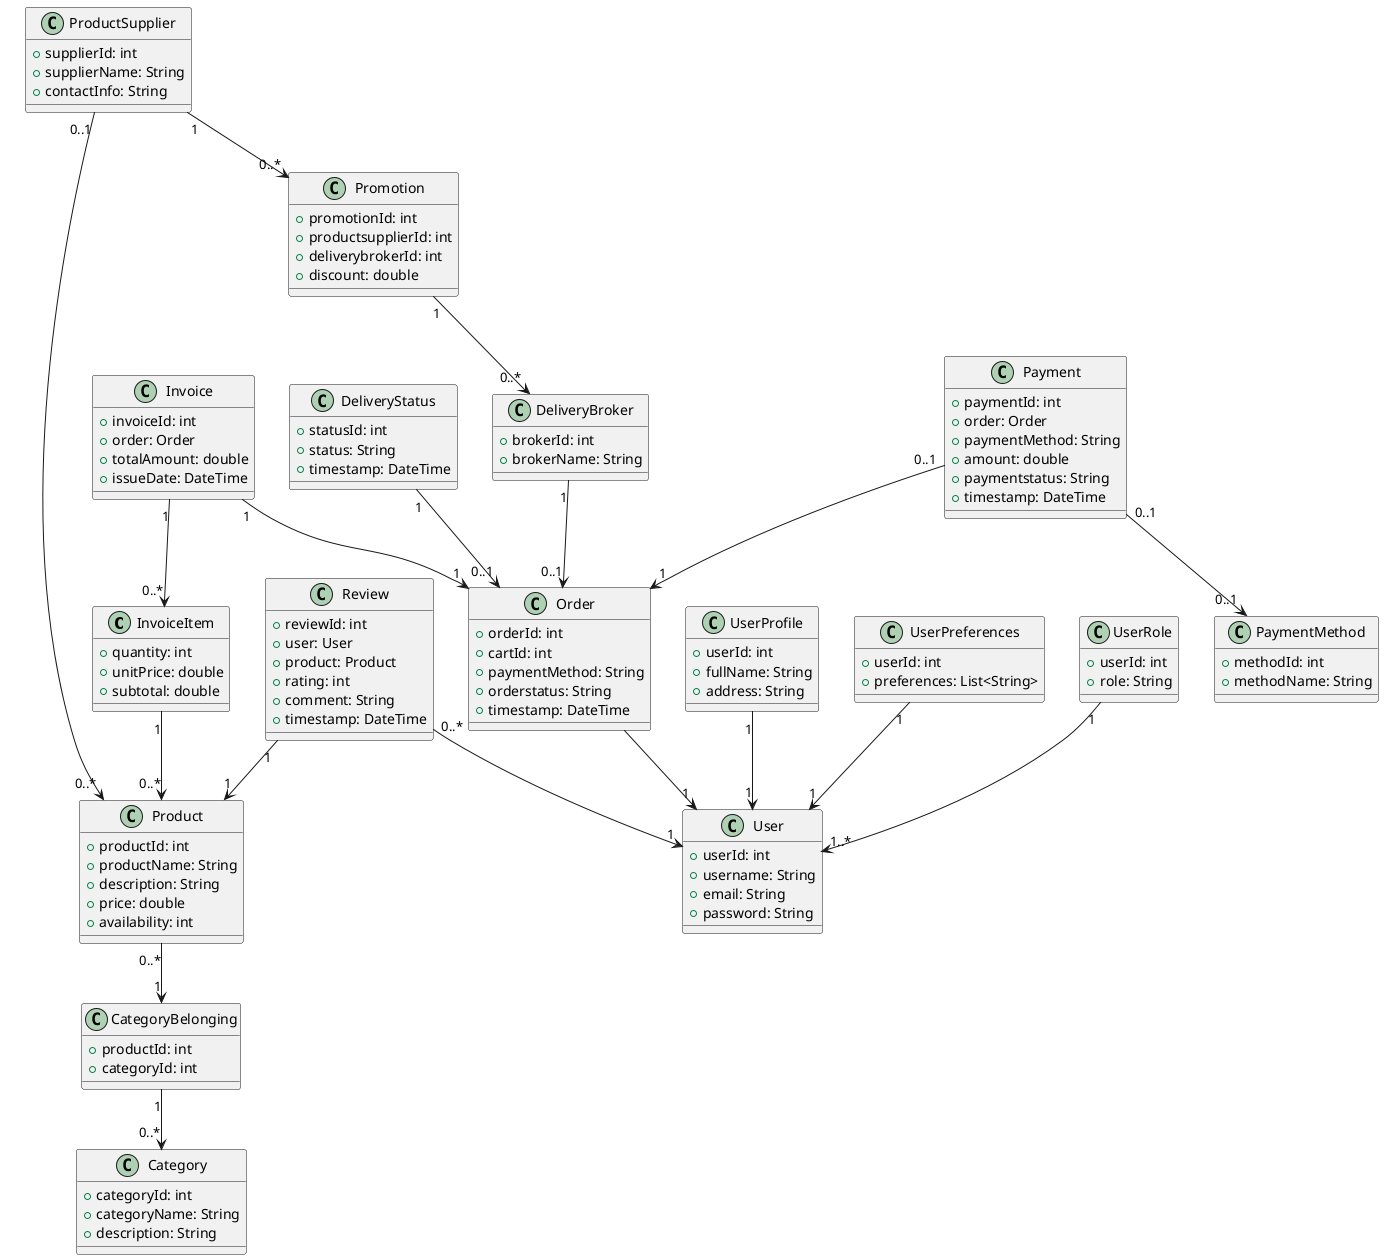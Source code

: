 @startuml



class InvoiceItem {
  + quantity: int
  + unitPrice: double
  + subtotal: double
}

class Invoice {
  + invoiceId: int
  + order: Order
  + totalAmount: double
  + issueDate: DateTime
}

class Order {
  + orderId: int
  + cartId: int
  + paymentMethod: String
  + orderstatus: String
  + timestamp: DateTime
}

class Payment {
  + paymentId: int
  + order: Order
  + paymentMethod: String
  + amount: double
  + paymentstatus: String
  + timestamp: DateTime
}

class PaymentMethod {
  + methodId: int
  + methodName: String
}

class Product {
  + productId: int
  + productName: String
  + description: String
  + price: double
  + availability: int
}

class Category {
  + categoryId: int
  + categoryName: String
  + description: String
}

class Review {
  + reviewId: int
  + user: User
  + product: Product
  + rating: int
  + comment: String
  + timestamp: DateTime
}

class DeliveryBroker {
  + brokerId: int
  + brokerName: String
}

class DeliveryStatus {
  + statusId: int
  + status: String
  + timestamp: DateTime
}

class ProductSupplier {
  + supplierId: int
  + supplierName: String
  + contactInfo: String
}

class UserProfile {
  + userId: int
  + fullName: String
  + address: String
}

class UserPreferences {
  + userId: int
  + preferences: List<String>
}

class UserRole {
  + userId: int
  + role: String
}

class User {
  + userId: int
  + username: String
  + email: String
  + password: String
}

class Promotion {
  + promotionId: int
  + productsupplierId: int
  + deliverybrokerId: int
  + discount: double
}
class CategoryBelonging {
  + productId: int
  + categoryId: int
}


Order --> "1" User
Invoice "1" --> "0..*" InvoiceItem
Invoice "1" --> "1" Order
Payment "0..1" --> "0..1" PaymentMethod
Payment "0..1" --> "1" Order
Product "0..*" --> "1" CategoryBelonging
CategoryBelonging "1" --> "0..*" Category
Review "0..*" --> "1" User
Review "1" --> "1" Product
UserProfile "1" --> "1" User
UserPreferences "1" --> "1" User
UserRole "1" --> "1..*" User
DeliveryStatus "1" --> "0..1" Order
DeliveryBroker "1" --> "0..1" Order
ProductSupplier "1" --> "0..*" Promotion
Promotion "1" --> "0..*" DeliveryBroker 
ProductSupplier "0..1" --> "0..*" Product
InvoiceItem "1" --> "0..*" Product

@enduml

